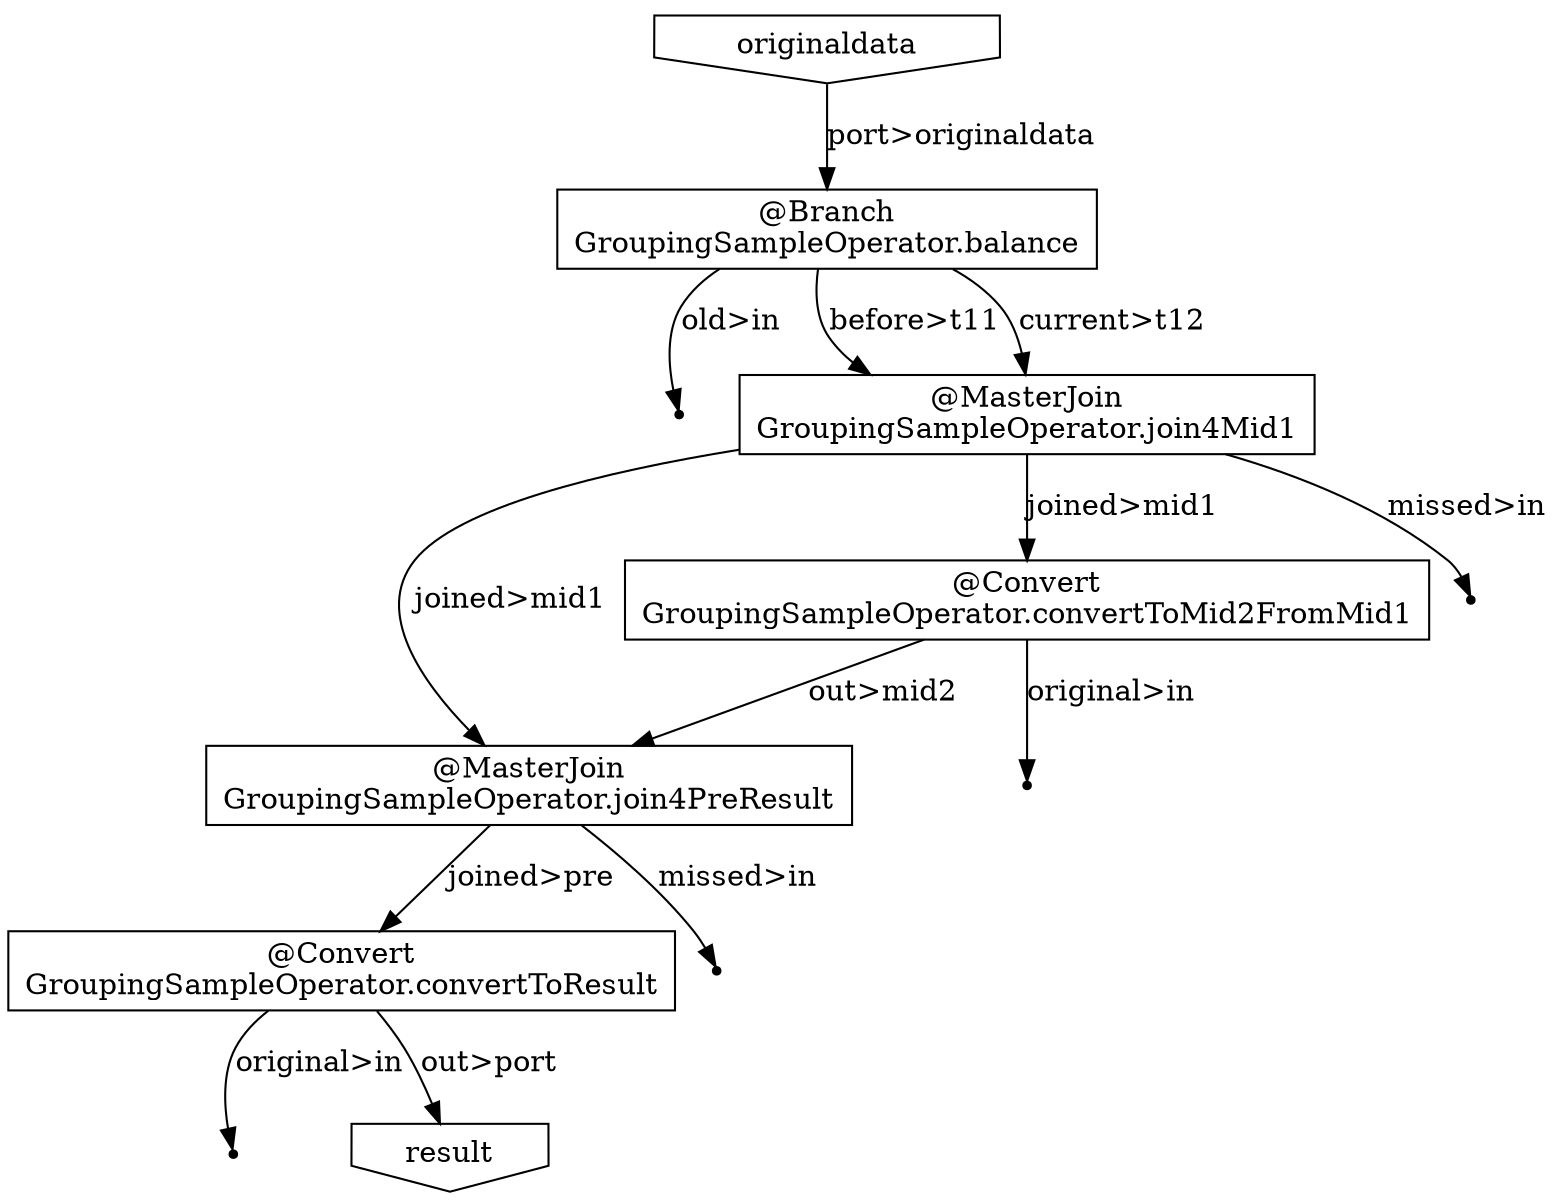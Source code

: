 digraph {
    "c438ac55-61f2-4b2a-80ca-67b5db628f56" [shape=point];
    "d0f11390-a242-40c8-87f8-ca921fc201e8" [shape=point];
    "62792923-8f3a-40c3-8b9a-7cb549d6c39b" [shape=box, label="@MasterJoin\nGroupingSampleOperator.join4PreResult"];
    "e7da3fda-b9aa-4b3a-9bac-2fac5cdf8d91" [shape=box, label="@Convert\nGroupingSampleOperator.convertToMid2FromMid1"];
    "78b69f50-1c5a-472f-87bb-a5265105dfcd" [shape=invhouse, label="originaldata"];
    "37eb8a88-63a5-4a6f-a6a7-c6af689eda5e" [shape=point];
    "e52aa172-64ea-46ea-aad4-4a7a09202bd8" [shape=box, label="@MasterJoin\nGroupingSampleOperator.join4Mid1"];
    "f804d85c-bd48-42cc-8468-8cbc94517529" [shape=point];
    "b3dfeecc-89ad-431d-8851-5c469e1105dc" [shape=box, label="@Convert\nGroupingSampleOperator.convertToResult"];
    "ab4a25bd-640b-4efd-81dc-abd715cac03c" [shape=point];
    "f19a4a77-263f-4011-a2ee-933ab3d65bd1" [shape=box, label="@Branch\nGroupingSampleOperator.balance"];
    "616621e7-5c5d-41e4-b804-6648cf5760c9" [shape=invhouse, label="result"];
    "62792923-8f3a-40c3-8b9a-7cb549d6c39b" -> "b3dfeecc-89ad-431d-8851-5c469e1105dc" [label="joined>pre"];
    "62792923-8f3a-40c3-8b9a-7cb549d6c39b" -> "ab4a25bd-640b-4efd-81dc-abd715cac03c" [label="missed>in"];
    "e7da3fda-b9aa-4b3a-9bac-2fac5cdf8d91" -> "f804d85c-bd48-42cc-8468-8cbc94517529" [label="original>in"];
    "e7da3fda-b9aa-4b3a-9bac-2fac5cdf8d91" -> "62792923-8f3a-40c3-8b9a-7cb549d6c39b" [label="out>mid2"];
    "78b69f50-1c5a-472f-87bb-a5265105dfcd" -> "f19a4a77-263f-4011-a2ee-933ab3d65bd1" [label="port>originaldata"];
    "e52aa172-64ea-46ea-aad4-4a7a09202bd8" -> "62792923-8f3a-40c3-8b9a-7cb549d6c39b" [label="joined>mid1"];
    "e52aa172-64ea-46ea-aad4-4a7a09202bd8" -> "e7da3fda-b9aa-4b3a-9bac-2fac5cdf8d91" [label="joined>mid1"];
    "e52aa172-64ea-46ea-aad4-4a7a09202bd8" -> "37eb8a88-63a5-4a6f-a6a7-c6af689eda5e" [label="missed>in"];
    "b3dfeecc-89ad-431d-8851-5c469e1105dc" -> "d0f11390-a242-40c8-87f8-ca921fc201e8" [label="original>in"];
    "b3dfeecc-89ad-431d-8851-5c469e1105dc" -> "616621e7-5c5d-41e4-b804-6648cf5760c9" [label="out>port"];
    "f19a4a77-263f-4011-a2ee-933ab3d65bd1" -> "e52aa172-64ea-46ea-aad4-4a7a09202bd8" [label="before>t11"];
    "f19a4a77-263f-4011-a2ee-933ab3d65bd1" -> "e52aa172-64ea-46ea-aad4-4a7a09202bd8" [label="current>t12"];
    "f19a4a77-263f-4011-a2ee-933ab3d65bd1" -> "c438ac55-61f2-4b2a-80ca-67b5db628f56" [label="old>in"];
}
